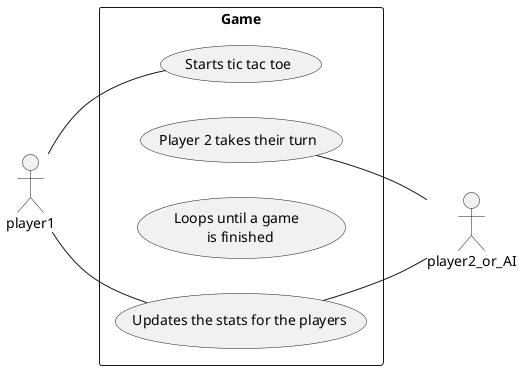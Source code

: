 @startuml Board
    left to right direction
    actor player1
    actor player2_or_AI
    rectangle Game {
        player1 -- (Starts tic tac toe)
        (Player 2 takes their turn) -- player2_or_AI
        (Loops until a game \n is finished)
        player1 -- (Updates the stats for the players)
        (Updates the stats for the players) -- player2_or_AI
        }

@enduml